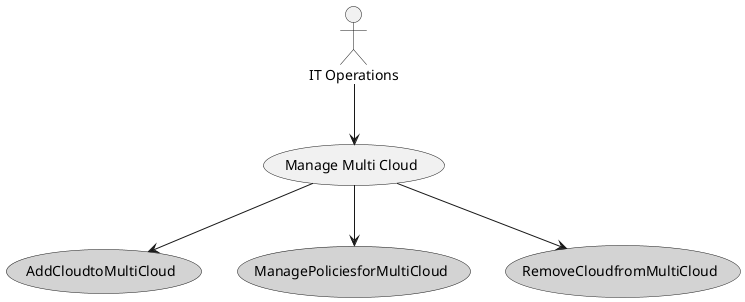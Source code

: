 @startuml


usecase "Manage Multi Cloud" as ManageMultiCloud

Actor "IT Operations" as ITOperations

ITOperations --> ManageMultiCloud



usecase "AddCloudtoMultiCloud" as AddCloudtoMultiCloud #lightgrey

ManageMultiCloud --> AddCloudtoMultiCloud

usecase "ManagePoliciesforMultiCloud" as ManagePoliciesforMultiCloud #lightgrey

ManageMultiCloud --> ManagePoliciesforMultiCloud

usecase "RemoveCloudfromMultiCloud" as RemoveCloudfromMultiCloud #lightgrey

ManageMultiCloud --> RemoveCloudfromMultiCloud

@enduml
